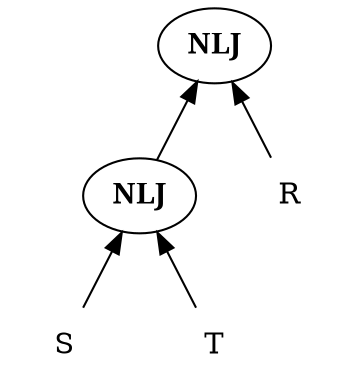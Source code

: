 digraph QueryOptimizationSubgraph {
    rankdir=BT

    // tree structure explicitly arranged for bt
    nlj [label="NLJ", fontname="bold"];
    nlj2 [label="NLJ", fontname="bold"];
    r [label="R", shape=none];
    s [label="S", shape=none];
    t [label="T", shape=none];

    // bottom-to-top hierarchy
    r -> nlj;
    s -> nlj2;
    t -> nlj2;
    nlj2 -> nlj;
}
